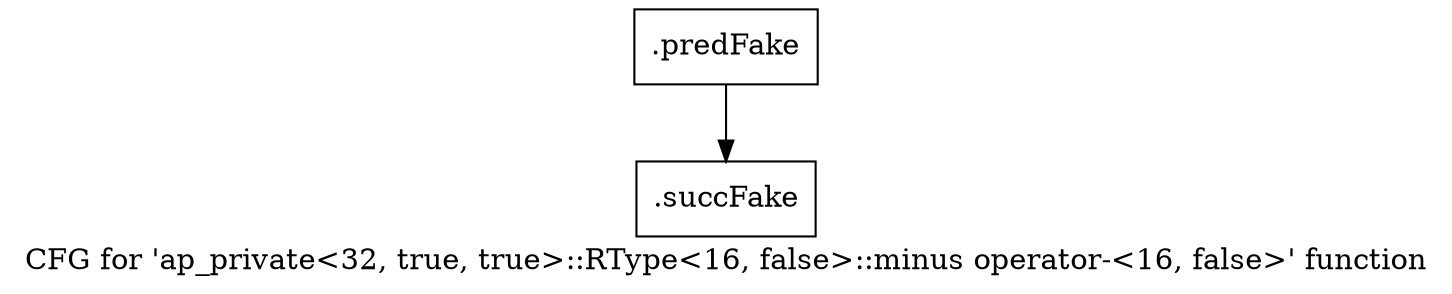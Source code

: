 digraph "CFG for 'ap_private\<32, true, true\>::RType\<16, false\>::minus operator-\<16, false\>' function" {
	label="CFG for 'ap_private\<32, true, true\>::RType\<16, false\>::minus operator-\<16, false\>' function";

	Node0x5735410 [shape=record,filename="",linenumber="",label="{.predFake}"];
	Node0x5735410 -> Node0x4f741b0[ callList="" memoryops="" filename="/mnt/xilinx/Vitis_HLS/2021.2/include/etc/ap_private.h" execusionnum="0"];
	Node0x4f741b0 [shape=record,filename="/mnt/xilinx/Vitis_HLS/2021.2/include/etc/ap_private.h",linenumber="7096",label="{.succFake}"];
}
